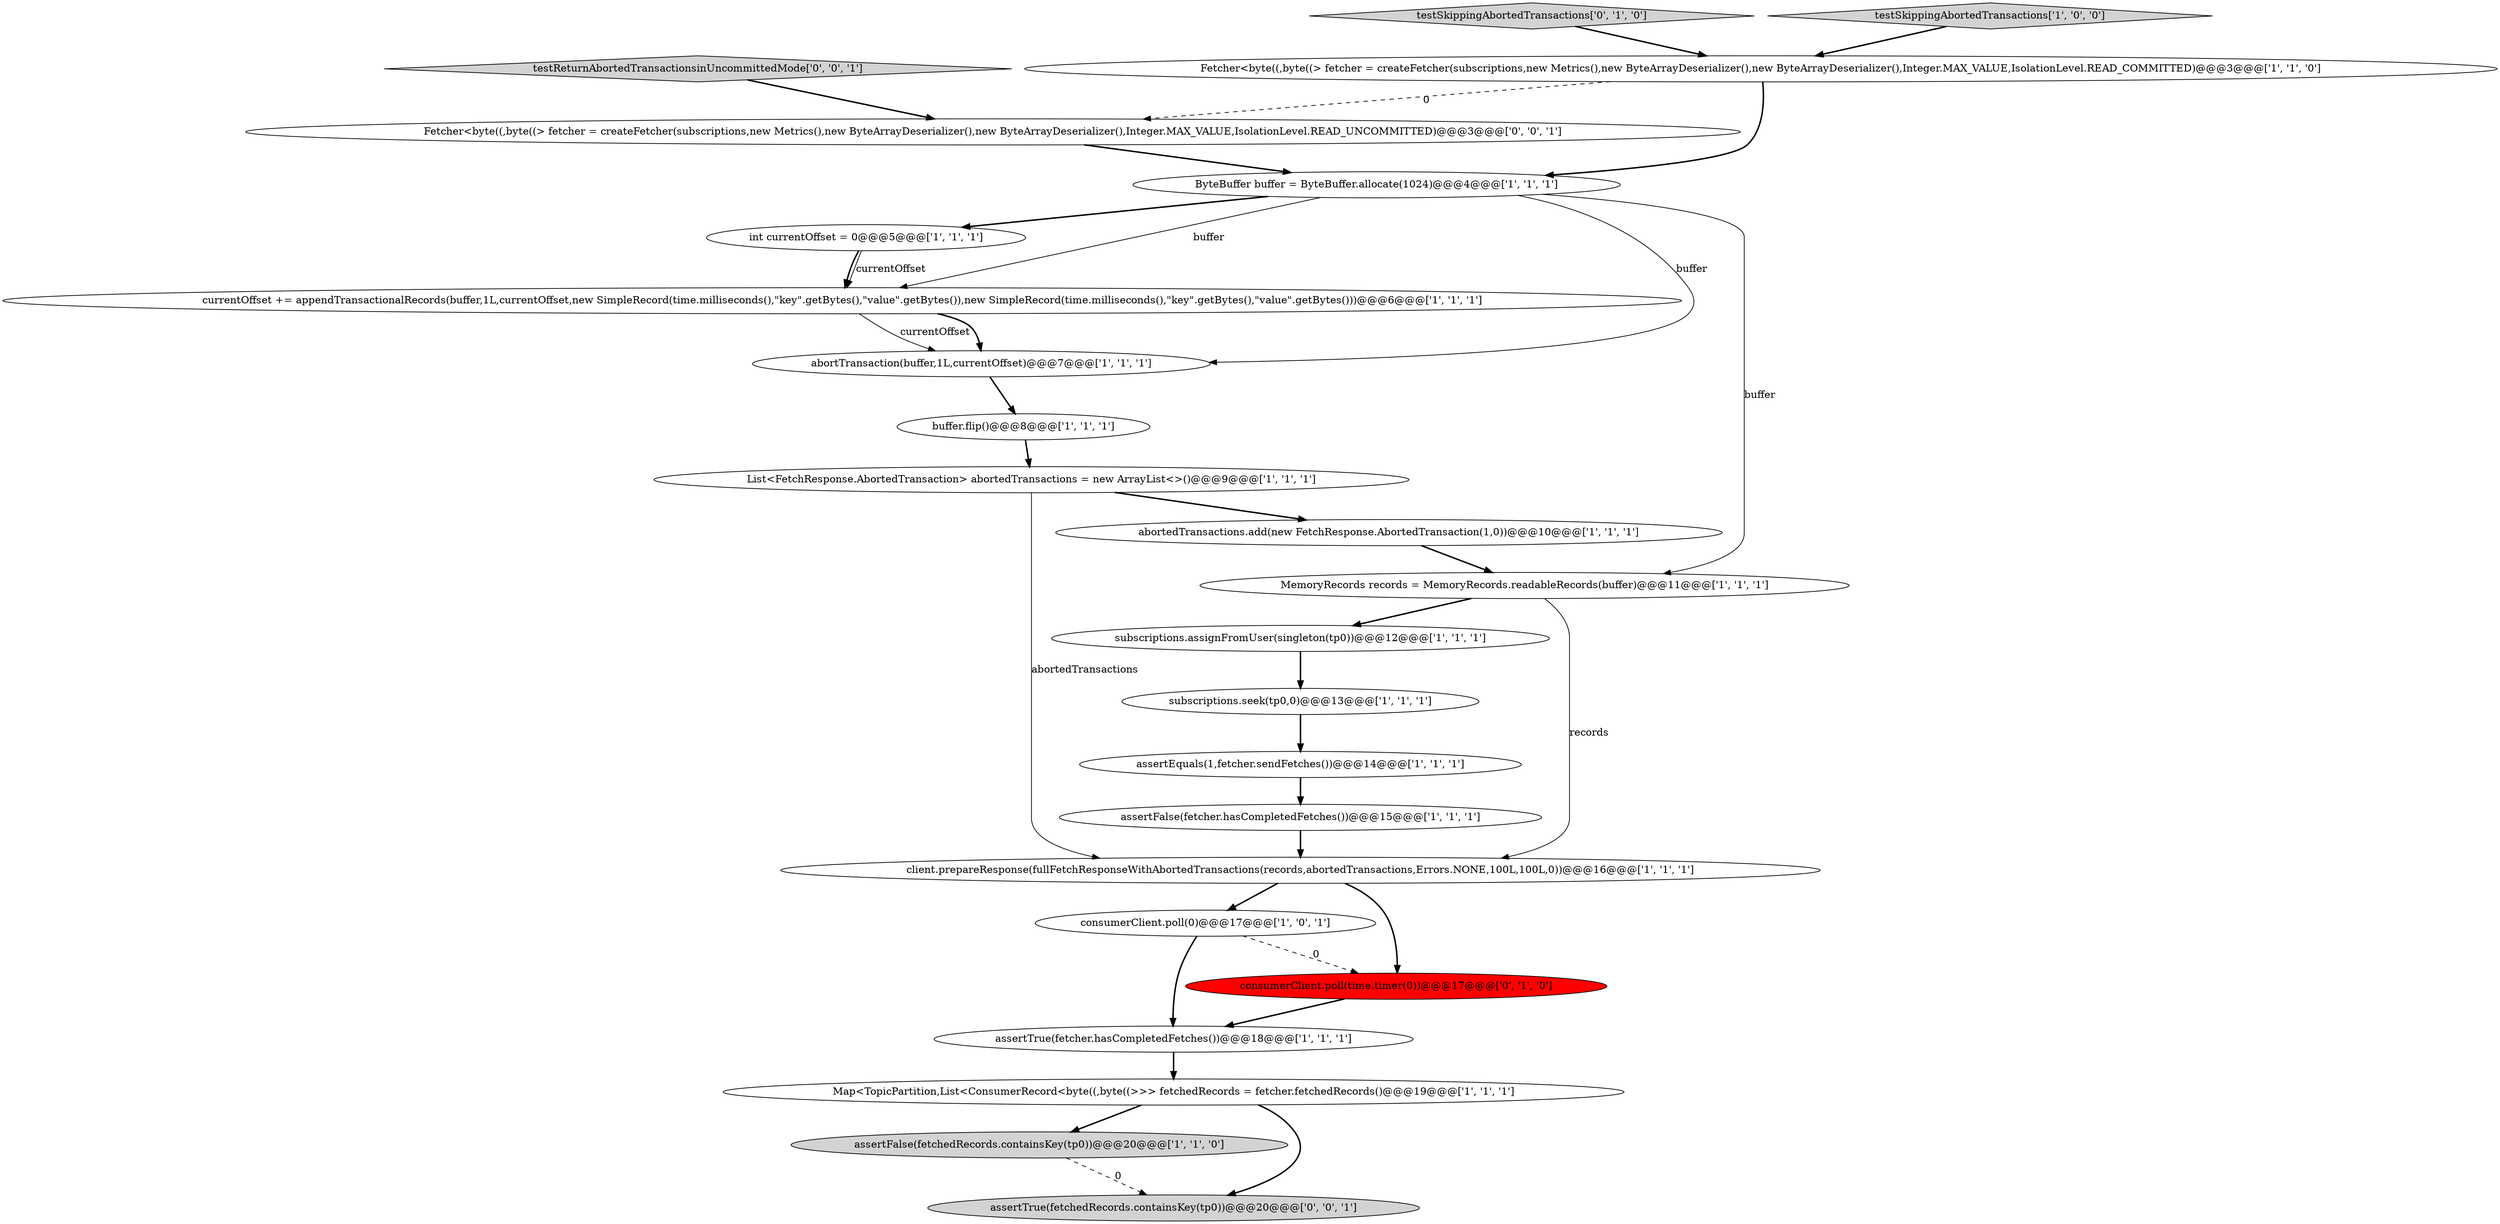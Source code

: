 digraph {
18 [style = filled, label = "assertEquals(1,fetcher.sendFetches())@@@14@@@['1', '1', '1']", fillcolor = white, shape = ellipse image = "AAA0AAABBB1BBB"];
4 [style = filled, label = "abortTransaction(buffer,1L,currentOffset)@@@7@@@['1', '1', '1']", fillcolor = white, shape = ellipse image = "AAA0AAABBB1BBB"];
16 [style = filled, label = "subscriptions.seek(tp0,0)@@@13@@@['1', '1', '1']", fillcolor = white, shape = ellipse image = "AAA0AAABBB1BBB"];
20 [style = filled, label = "testSkippingAbortedTransactions['0', '1', '0']", fillcolor = lightgray, shape = diamond image = "AAA0AAABBB2BBB"];
9 [style = filled, label = "client.prepareResponse(fullFetchResponseWithAbortedTransactions(records,abortedTransactions,Errors.NONE,100L,100L,0))@@@16@@@['1', '1', '1']", fillcolor = white, shape = ellipse image = "AAA0AAABBB1BBB"];
22 [style = filled, label = "Fetcher<byte((,byte((> fetcher = createFetcher(subscriptions,new Metrics(),new ByteArrayDeserializer(),new ByteArrayDeserializer(),Integer.MAX_VALUE,IsolationLevel.READ_UNCOMMITTED)@@@3@@@['0', '0', '1']", fillcolor = white, shape = ellipse image = "AAA0AAABBB3BBB"];
12 [style = filled, label = "currentOffset += appendTransactionalRecords(buffer,1L,currentOffset,new SimpleRecord(time.milliseconds(),\"key\".getBytes(),\"value\".getBytes()),new SimpleRecord(time.milliseconds(),\"key\".getBytes(),\"value\".getBytes()))@@@6@@@['1', '1', '1']", fillcolor = white, shape = ellipse image = "AAA0AAABBB1BBB"];
14 [style = filled, label = "consumerClient.poll(0)@@@17@@@['1', '0', '1']", fillcolor = white, shape = ellipse image = "AAA0AAABBB1BBB"];
7 [style = filled, label = "ByteBuffer buffer = ByteBuffer.allocate(1024)@@@4@@@['1', '1', '1']", fillcolor = white, shape = ellipse image = "AAA0AAABBB1BBB"];
19 [style = filled, label = "consumerClient.poll(time.timer(0))@@@17@@@['0', '1', '0']", fillcolor = red, shape = ellipse image = "AAA1AAABBB2BBB"];
8 [style = filled, label = "buffer.flip()@@@8@@@['1', '1', '1']", fillcolor = white, shape = ellipse image = "AAA0AAABBB1BBB"];
17 [style = filled, label = "assertFalse(fetchedRecords.containsKey(tp0))@@@20@@@['1', '1', '0']", fillcolor = lightgray, shape = ellipse image = "AAA0AAABBB1BBB"];
15 [style = filled, label = "Map<TopicPartition,List<ConsumerRecord<byte((,byte((>>> fetchedRecords = fetcher.fetchedRecords()@@@19@@@['1', '1', '1']", fillcolor = white, shape = ellipse image = "AAA0AAABBB1BBB"];
11 [style = filled, label = "testSkippingAbortedTransactions['1', '0', '0']", fillcolor = lightgray, shape = diamond image = "AAA0AAABBB1BBB"];
21 [style = filled, label = "testReturnAbortedTransactionsinUncommittedMode['0', '0', '1']", fillcolor = lightgray, shape = diamond image = "AAA0AAABBB3BBB"];
10 [style = filled, label = "List<FetchResponse.AbortedTransaction> abortedTransactions = new ArrayList<>()@@@9@@@['1', '1', '1']", fillcolor = white, shape = ellipse image = "AAA0AAABBB1BBB"];
0 [style = filled, label = "Fetcher<byte((,byte((> fetcher = createFetcher(subscriptions,new Metrics(),new ByteArrayDeserializer(),new ByteArrayDeserializer(),Integer.MAX_VALUE,IsolationLevel.READ_COMMITTED)@@@3@@@['1', '1', '0']", fillcolor = white, shape = ellipse image = "AAA0AAABBB1BBB"];
13 [style = filled, label = "assertFalse(fetcher.hasCompletedFetches())@@@15@@@['1', '1', '1']", fillcolor = white, shape = ellipse image = "AAA0AAABBB1BBB"];
1 [style = filled, label = "assertTrue(fetcher.hasCompletedFetches())@@@18@@@['1', '1', '1']", fillcolor = white, shape = ellipse image = "AAA0AAABBB1BBB"];
2 [style = filled, label = "int currentOffset = 0@@@5@@@['1', '1', '1']", fillcolor = white, shape = ellipse image = "AAA0AAABBB1BBB"];
3 [style = filled, label = "abortedTransactions.add(new FetchResponse.AbortedTransaction(1,0))@@@10@@@['1', '1', '1']", fillcolor = white, shape = ellipse image = "AAA0AAABBB1BBB"];
23 [style = filled, label = "assertTrue(fetchedRecords.containsKey(tp0))@@@20@@@['0', '0', '1']", fillcolor = lightgray, shape = ellipse image = "AAA0AAABBB3BBB"];
6 [style = filled, label = "subscriptions.assignFromUser(singleton(tp0))@@@12@@@['1', '1', '1']", fillcolor = white, shape = ellipse image = "AAA0AAABBB1BBB"];
5 [style = filled, label = "MemoryRecords records = MemoryRecords.readableRecords(buffer)@@@11@@@['1', '1', '1']", fillcolor = white, shape = ellipse image = "AAA0AAABBB1BBB"];
8->10 [style = bold, label=""];
15->23 [style = bold, label=""];
16->18 [style = bold, label=""];
1->15 [style = bold, label=""];
20->0 [style = bold, label=""];
10->3 [style = bold, label=""];
2->12 [style = solid, label="currentOffset"];
12->4 [style = solid, label="currentOffset"];
7->12 [style = solid, label="buffer"];
0->22 [style = dashed, label="0"];
22->7 [style = bold, label=""];
2->12 [style = bold, label=""];
14->1 [style = bold, label=""];
0->7 [style = bold, label=""];
5->9 [style = solid, label="records"];
19->1 [style = bold, label=""];
15->17 [style = bold, label=""];
3->5 [style = bold, label=""];
11->0 [style = bold, label=""];
10->9 [style = solid, label="abortedTransactions"];
7->4 [style = solid, label="buffer"];
5->6 [style = bold, label=""];
12->4 [style = bold, label=""];
7->5 [style = solid, label="buffer"];
21->22 [style = bold, label=""];
6->16 [style = bold, label=""];
7->2 [style = bold, label=""];
9->14 [style = bold, label=""];
18->13 [style = bold, label=""];
9->19 [style = bold, label=""];
4->8 [style = bold, label=""];
14->19 [style = dashed, label="0"];
13->9 [style = bold, label=""];
17->23 [style = dashed, label="0"];
}
